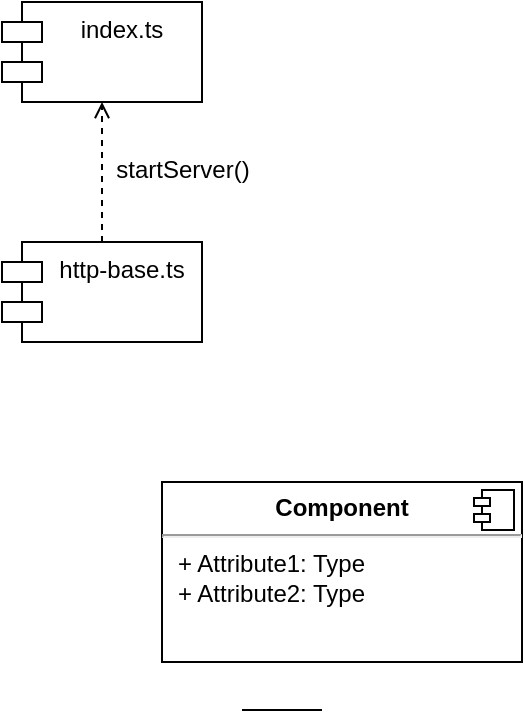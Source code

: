 <mxfile>
    <diagram id="yNyZEj7B4mWpDUwRayHG" name="Page-1">
        <mxGraphModel dx="688" dy="833" grid="1" gridSize="10" guides="1" tooltips="1" connect="1" arrows="1" fold="1" page="1" pageScale="1" pageWidth="827" pageHeight="1169" math="0" shadow="0">
            <root>
                <mxCell id="0"/>
                <mxCell id="1" parent="0"/>
                <mxCell id="2" value="" style="endArrow=open;html=1;rounded=0;align=center;verticalAlign=bottom;dashed=1;endFill=0;labelBackgroundColor=none;entryX=0.5;entryY=1;entryDx=0;entryDy=0;" edge="1" parent="1" source="5" target="4">
                    <mxGeometry relative="1" as="geometry">
                        <mxPoint x="330" y="130" as="sourcePoint"/>
                        <mxPoint x="170" y="130" as="targetPoint"/>
                    </mxGeometry>
                </mxCell>
                <mxCell id="3" value="startServer()&lt;br&gt;" style="resizable=0;html=1;align=center;verticalAlign=top;labelBackgroundColor=none;" connectable="0" vertex="1" parent="2">
                    <mxGeometry relative="1" as="geometry">
                        <mxPoint x="40" y="-15" as="offset"/>
                    </mxGeometry>
                </mxCell>
                <mxCell id="4" value="index.ts" style="shape=module;align=left;spacingLeft=20;align=center;verticalAlign=top;" vertex="1" parent="1">
                    <mxGeometry x="350" y="30" width="100" height="50" as="geometry"/>
                </mxCell>
                <mxCell id="5" value="http-base.ts" style="shape=module;align=left;spacingLeft=20;align=center;verticalAlign=top;" vertex="1" parent="1">
                    <mxGeometry x="350" y="150" width="100" height="50" as="geometry"/>
                </mxCell>
                <mxCell id="6" value="&lt;p style=&quot;margin:0px;margin-top:6px;text-align:center;&quot;&gt;&lt;b&gt;Component&lt;/b&gt;&lt;/p&gt;&lt;hr/&gt;&lt;p style=&quot;margin:0px;margin-left:8px;&quot;&gt;+ Attribute1: Type&lt;br/&gt;+ Attribute2: Type&lt;/p&gt;" style="align=left;overflow=fill;html=1;dropTarget=0;" vertex="1" parent="1">
                    <mxGeometry x="430" y="270" width="180" height="90" as="geometry"/>
                </mxCell>
                <mxCell id="7" value="" style="shape=component;jettyWidth=8;jettyHeight=4;" vertex="1" parent="6">
                    <mxGeometry x="1" width="20" height="20" relative="1" as="geometry">
                        <mxPoint x="-24" y="4" as="offset"/>
                    </mxGeometry>
                </mxCell>
                <mxCell id="8" value="" style="line;strokeWidth=1;fillColor=none;align=left;verticalAlign=middle;spacingTop=-1;spacingLeft=3;spacingRight=3;rotatable=0;labelPosition=right;points=[];portConstraint=eastwest;strokeColor=inherit;" vertex="1" parent="1">
                    <mxGeometry x="470" y="380" width="40" height="8" as="geometry"/>
                </mxCell>
            </root>
        </mxGraphModel>
    </diagram>
</mxfile>
